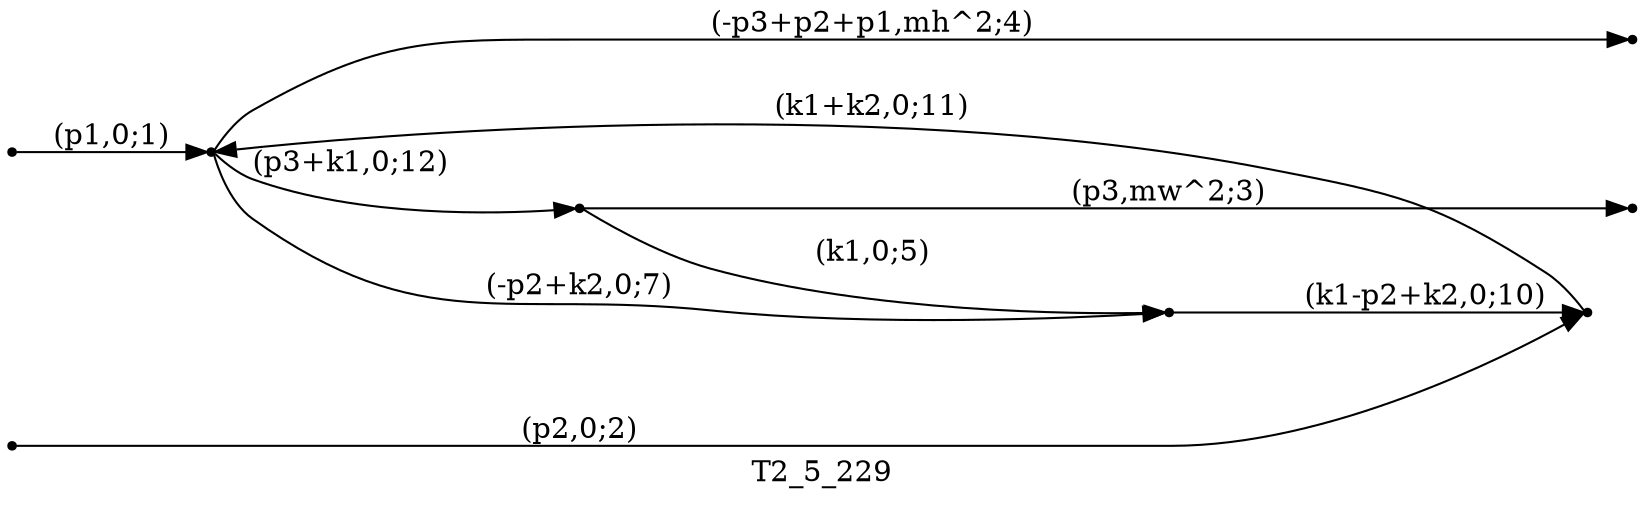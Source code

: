digraph T2_5_229 {
  label="T2_5_229";
  rankdir="LR";
  subgraph edges {
    -1 -> 4 [label="(p1,0;1)"];
    -2 -> 2 [label="(p2,0;2)"];
    3 -> -3 [label="(p3,mw^2;3)"];
    4 -> -4 [label="(-p3+p2+p1,mh^2;4)"];
    3 -> 1 [label="(k1,0;5)"];
    4 -> 1 [label="(-p2+k2,0;7)"];
    1 -> 2 [label="(k1-p2+k2,0;10)"];
    2 -> 4 [label="(k1+k2,0;11)"];
    4 -> 3 [label="(p3+k1,0;12)"];
  }
  subgraph incoming { rank="source"; -1; -2; }
  subgraph outgoing { rank="sink"; -3; -4; }
-4 [shape=point];
-3 [shape=point];
-2 [shape=point];
-1 [shape=point];
1 [shape=point];
2 [shape=point];
3 [shape=point];
4 [shape=point];
}

